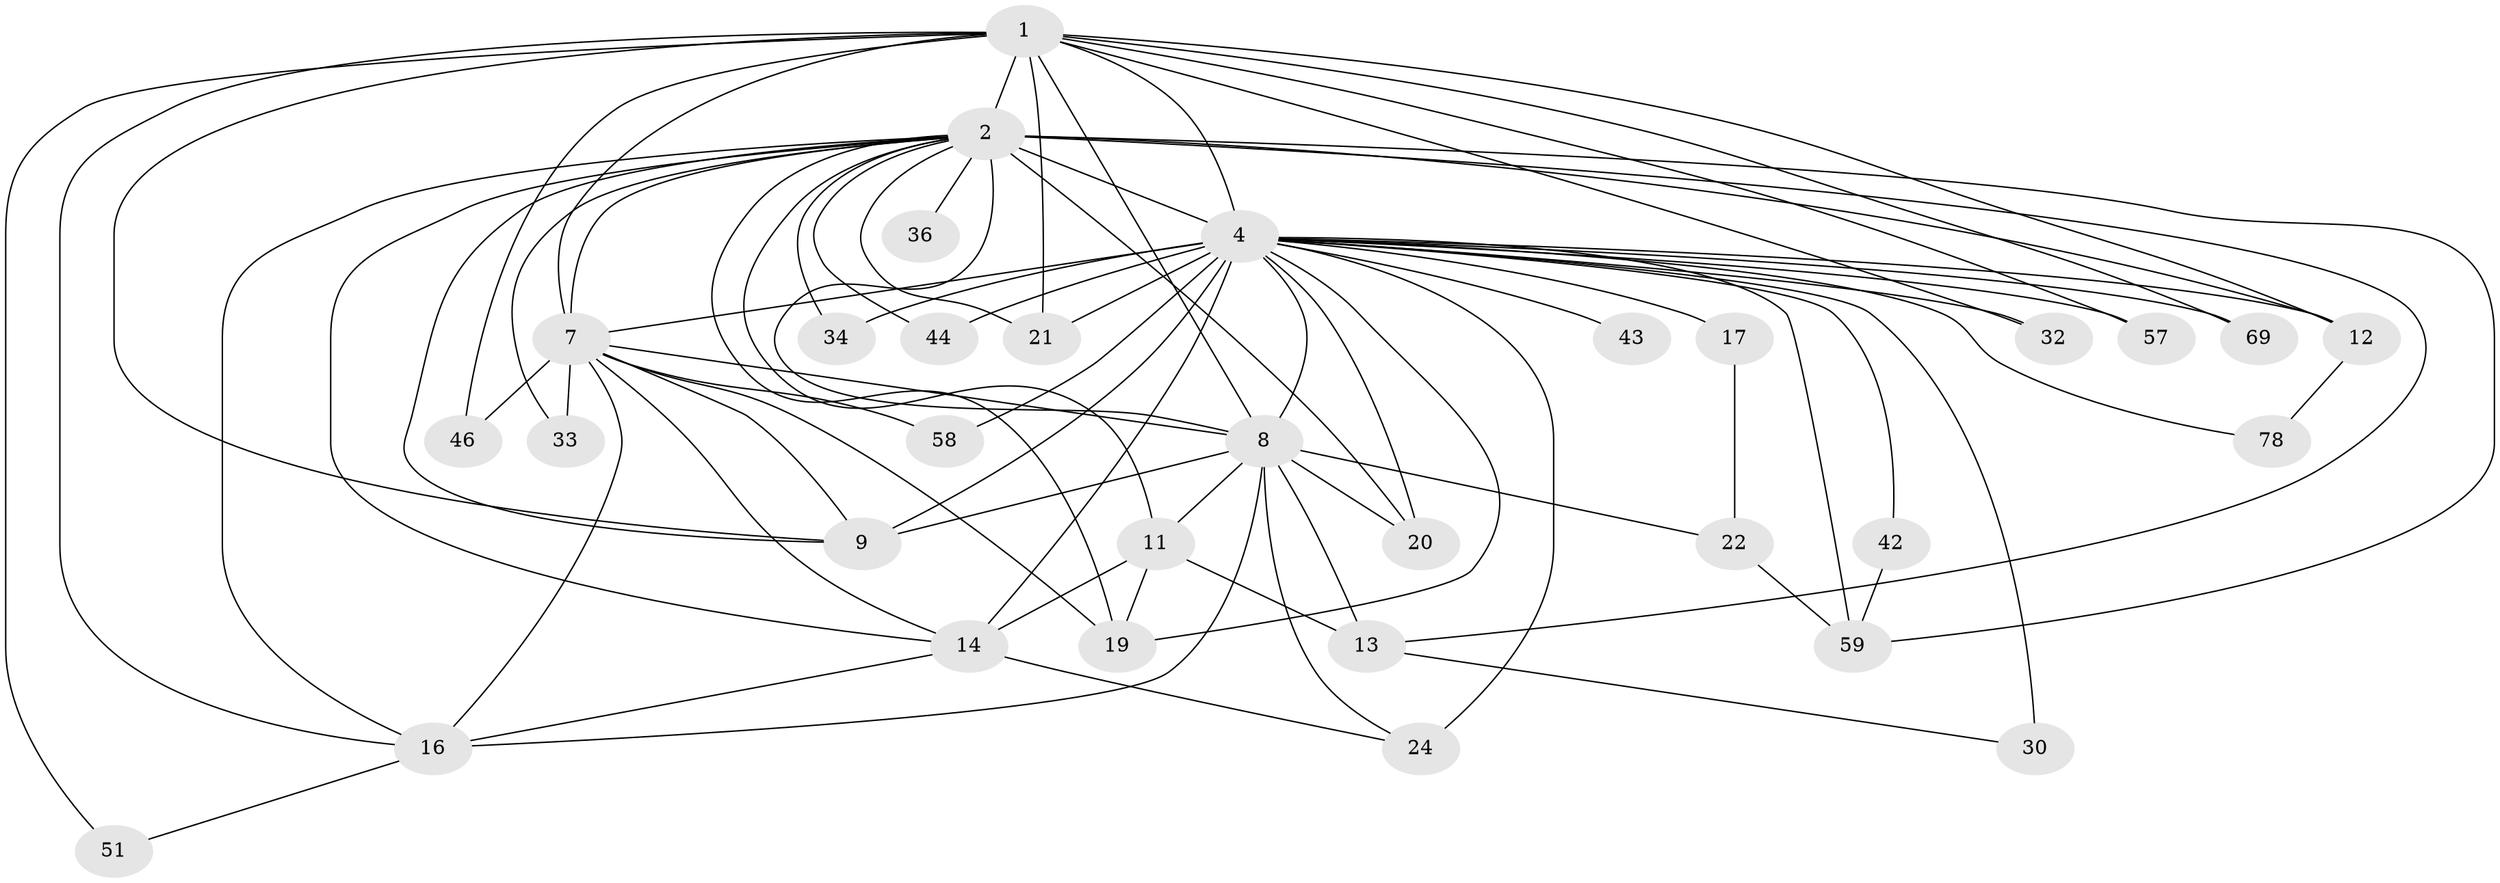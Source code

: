 // original degree distribution, {18: 0.012345679012345678, 20: 0.024691358024691357, 16: 0.024691358024691357, 27: 0.012345679012345678, 21: 0.012345679012345678, 19: 0.012345679012345678, 10: 0.012345679012345678, 12: 0.012345679012345678, 6: 0.024691358024691357, 4: 0.09876543209876543, 5: 0.012345679012345678, 9: 0.012345679012345678, 3: 0.1728395061728395, 7: 0.012345679012345678, 2: 0.5432098765432098}
// Generated by graph-tools (version 1.1) at 2025/17/03/04/25 18:17:46]
// undirected, 32 vertices, 77 edges
graph export_dot {
graph [start="1"]
  node [color=gray90,style=filled];
  1 [super="+47"];
  2 [super="+3+62+6+55+56"];
  4 [super="+5+54+66+10+23"];
  7;
  8 [super="+48+27+28+39+31"];
  9;
  11 [super="+50+29+26"];
  12;
  13;
  14 [super="+75+38+53+25+15"];
  16 [super="+81"];
  17;
  19 [super="+63"];
  20;
  21 [super="+37"];
  22;
  24 [super="+35"];
  30;
  32;
  33;
  34;
  36;
  42;
  43;
  44;
  46;
  51;
  57;
  58;
  59 [super="+76+61"];
  69;
  78;
  1 -- 2 [weight=4];
  1 -- 4 [weight=3];
  1 -- 7;
  1 -- 8;
  1 -- 9;
  1 -- 12;
  1 -- 32;
  1 -- 46;
  1 -- 51;
  1 -- 57;
  1 -- 69;
  1 -- 16;
  1 -- 21;
  2 -- 4 [weight=13];
  2 -- 7 [weight=3];
  2 -- 8 [weight=6];
  2 -- 9 [weight=3];
  2 -- 13;
  2 -- 19;
  2 -- 36 [weight=2];
  2 -- 33;
  2 -- 21 [weight=4];
  2 -- 11 [weight=2];
  2 -- 12;
  2 -- 14 [weight=3];
  2 -- 16;
  2 -- 20;
  2 -- 34;
  2 -- 44;
  2 -- 59;
  4 -- 7 [weight=4];
  4 -- 8 [weight=5];
  4 -- 9 [weight=3];
  4 -- 12;
  4 -- 20;
  4 -- 43 [weight=2];
  4 -- 44;
  4 -- 69;
  4 -- 78;
  4 -- 17 [weight=2];
  4 -- 19;
  4 -- 21 [weight=2];
  4 -- 30;
  4 -- 34;
  4 -- 42;
  4 -- 57;
  4 -- 58;
  4 -- 24 [weight=2];
  4 -- 14 [weight=6];
  4 -- 32;
  4 -- 59;
  7 -- 8;
  7 -- 9;
  7 -- 14;
  7 -- 16;
  7 -- 19;
  7 -- 33;
  7 -- 46;
  7 -- 58;
  8 -- 9 [weight=2];
  8 -- 11;
  8 -- 13;
  8 -- 20;
  8 -- 22;
  8 -- 16;
  8 -- 24;
  11 -- 14 [weight=2];
  11 -- 19;
  11 -- 13 [weight=2];
  12 -- 78;
  13 -- 30;
  14 -- 24;
  14 -- 16;
  16 -- 51;
  17 -- 22;
  22 -- 59;
  42 -- 59;
}
